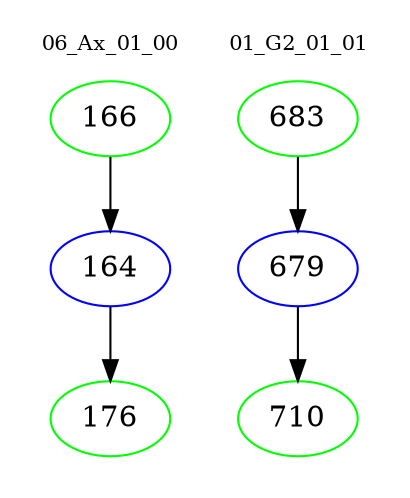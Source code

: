 digraph{
subgraph cluster_0 {
color = white
label = "06_Ax_01_00";
fontsize=10;
T0_166 [label="166", color="green"]
T0_166 -> T0_164 [color="black"]
T0_164 [label="164", color="blue"]
T0_164 -> T0_176 [color="black"]
T0_176 [label="176", color="green"]
}
subgraph cluster_1 {
color = white
label = "01_G2_01_01";
fontsize=10;
T1_683 [label="683", color="green"]
T1_683 -> T1_679 [color="black"]
T1_679 [label="679", color="blue"]
T1_679 -> T1_710 [color="black"]
T1_710 [label="710", color="green"]
}
}
